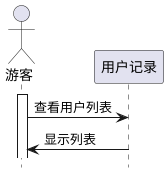 @startuml
hide footbox

actor 游客

participant 用户记录

activate 游客
游客->用户记录:查看用户列表
用户记录->游客:显示列表
@enduml